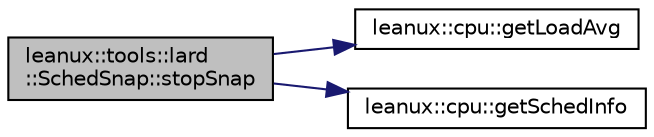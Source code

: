 digraph "leanux::tools::lard::SchedSnap::stopSnap"
{
 // LATEX_PDF_SIZE
  bgcolor="transparent";
  edge [fontname="Helvetica",fontsize="10",labelfontname="Helvetica",labelfontsize="10"];
  node [fontname="Helvetica",fontsize="10",shape=record];
  rankdir="LR";
  Node1 [label="leanux::tools::lard\l::SchedSnap::stopSnap",height=0.2,width=0.4,color="black", fillcolor="grey75", style="filled", fontcolor="black",tooltip=" "];
  Node1 -> Node2 [color="midnightblue",fontsize="10",style="solid",fontname="Helvetica"];
  Node2 [label="leanux::cpu::getLoadAvg",height=0.2,width=0.4,color="black",URL="$namespaceleanux_1_1cpu.html#a9f50740a011befb245de0dbfbbf6e4ca",tooltip="Get the system load averages."];
  Node1 -> Node3 [color="midnightblue",fontsize="10",style="solid",fontname="Helvetica"];
  Node3 [label="leanux::cpu::getSchedInfo",height=0.2,width=0.4,color="black",URL="$namespaceleanux_1_1cpu.html#ac5901cd50a8f7e4263b2ecb9875a818d",tooltip="Get the number of running and blocked processes."];
}
